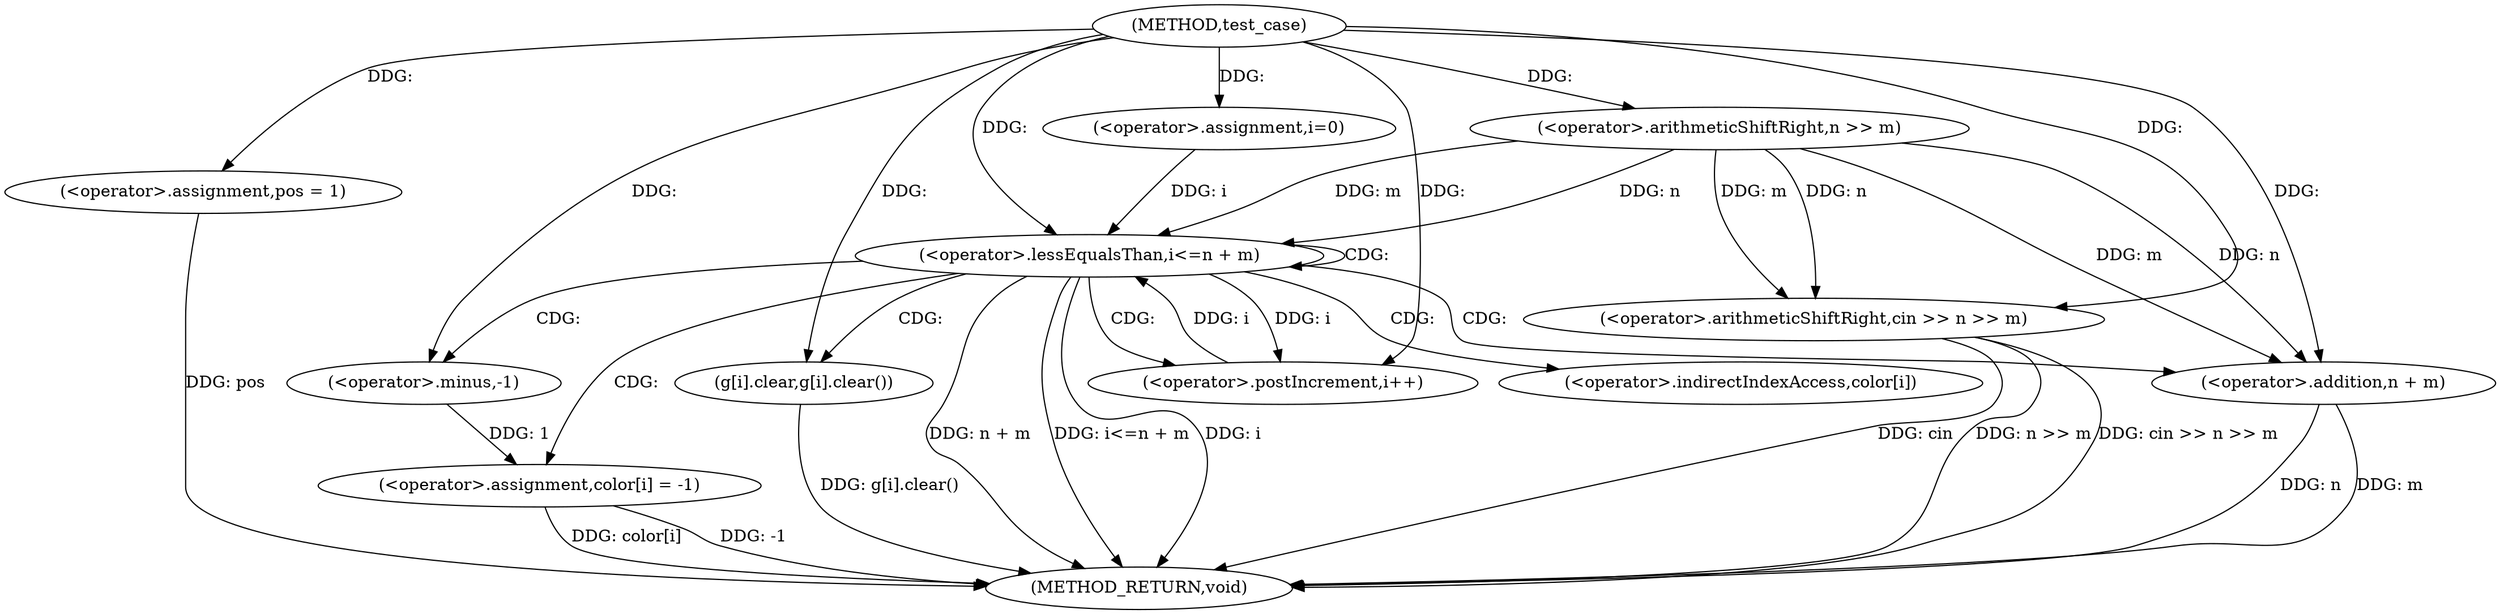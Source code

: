 digraph "test_case" {  
"1000306" [label = "(METHOD,test_case)" ]
"1000336" [label = "(METHOD_RETURN,void)" ]
"1000308" [label = "(<operator>.arithmeticShiftRight,cin >> n >> m)" ]
"1000333" [label = "(<operator>.assignment,pos = 1)" ]
"1000315" [label = "(<operator>.assignment,i=0)" ]
"1000318" [label = "(<operator>.lessEqualsThan,i<=n + m)" ]
"1000323" [label = "(<operator>.postIncrement,i++)" ]
"1000310" [label = "(<operator>.arithmeticShiftRight,n >> m)" ]
"1000326" [label = "(g[i].clear,g[i].clear())" ]
"1000327" [label = "(<operator>.assignment,color[i] = -1)" ]
"1000320" [label = "(<operator>.addition,n + m)" ]
"1000331" [label = "(<operator>.minus,-1)" ]
"1000328" [label = "(<operator>.indirectIndexAccess,color[i])" ]
  "1000308" -> "1000336"  [ label = "DDG: n >> m"] 
  "1000308" -> "1000336"  [ label = "DDG: cin >> n >> m"] 
  "1000318" -> "1000336"  [ label = "DDG: i"] 
  "1000320" -> "1000336"  [ label = "DDG: n"] 
  "1000320" -> "1000336"  [ label = "DDG: m"] 
  "1000318" -> "1000336"  [ label = "DDG: n + m"] 
  "1000318" -> "1000336"  [ label = "DDG: i<=n + m"] 
  "1000326" -> "1000336"  [ label = "DDG: g[i].clear()"] 
  "1000327" -> "1000336"  [ label = "DDG: color[i]"] 
  "1000327" -> "1000336"  [ label = "DDG: -1"] 
  "1000308" -> "1000336"  [ label = "DDG: cin"] 
  "1000333" -> "1000336"  [ label = "DDG: pos"] 
  "1000306" -> "1000333"  [ label = "DDG: "] 
  "1000306" -> "1000308"  [ label = "DDG: "] 
  "1000310" -> "1000308"  [ label = "DDG: m"] 
  "1000310" -> "1000308"  [ label = "DDG: n"] 
  "1000306" -> "1000315"  [ label = "DDG: "] 
  "1000306" -> "1000310"  [ label = "DDG: "] 
  "1000315" -> "1000318"  [ label = "DDG: i"] 
  "1000323" -> "1000318"  [ label = "DDG: i"] 
  "1000306" -> "1000318"  [ label = "DDG: "] 
  "1000310" -> "1000318"  [ label = "DDG: n"] 
  "1000310" -> "1000318"  [ label = "DDG: m"] 
  "1000318" -> "1000323"  [ label = "DDG: i"] 
  "1000306" -> "1000323"  [ label = "DDG: "] 
  "1000306" -> "1000326"  [ label = "DDG: "] 
  "1000331" -> "1000327"  [ label = "DDG: 1"] 
  "1000310" -> "1000320"  [ label = "DDG: n"] 
  "1000306" -> "1000320"  [ label = "DDG: "] 
  "1000310" -> "1000320"  [ label = "DDG: m"] 
  "1000306" -> "1000331"  [ label = "DDG: "] 
  "1000318" -> "1000328"  [ label = "CDG: "] 
  "1000318" -> "1000323"  [ label = "CDG: "] 
  "1000318" -> "1000326"  [ label = "CDG: "] 
  "1000318" -> "1000320"  [ label = "CDG: "] 
  "1000318" -> "1000318"  [ label = "CDG: "] 
  "1000318" -> "1000331"  [ label = "CDG: "] 
  "1000318" -> "1000327"  [ label = "CDG: "] 
}

